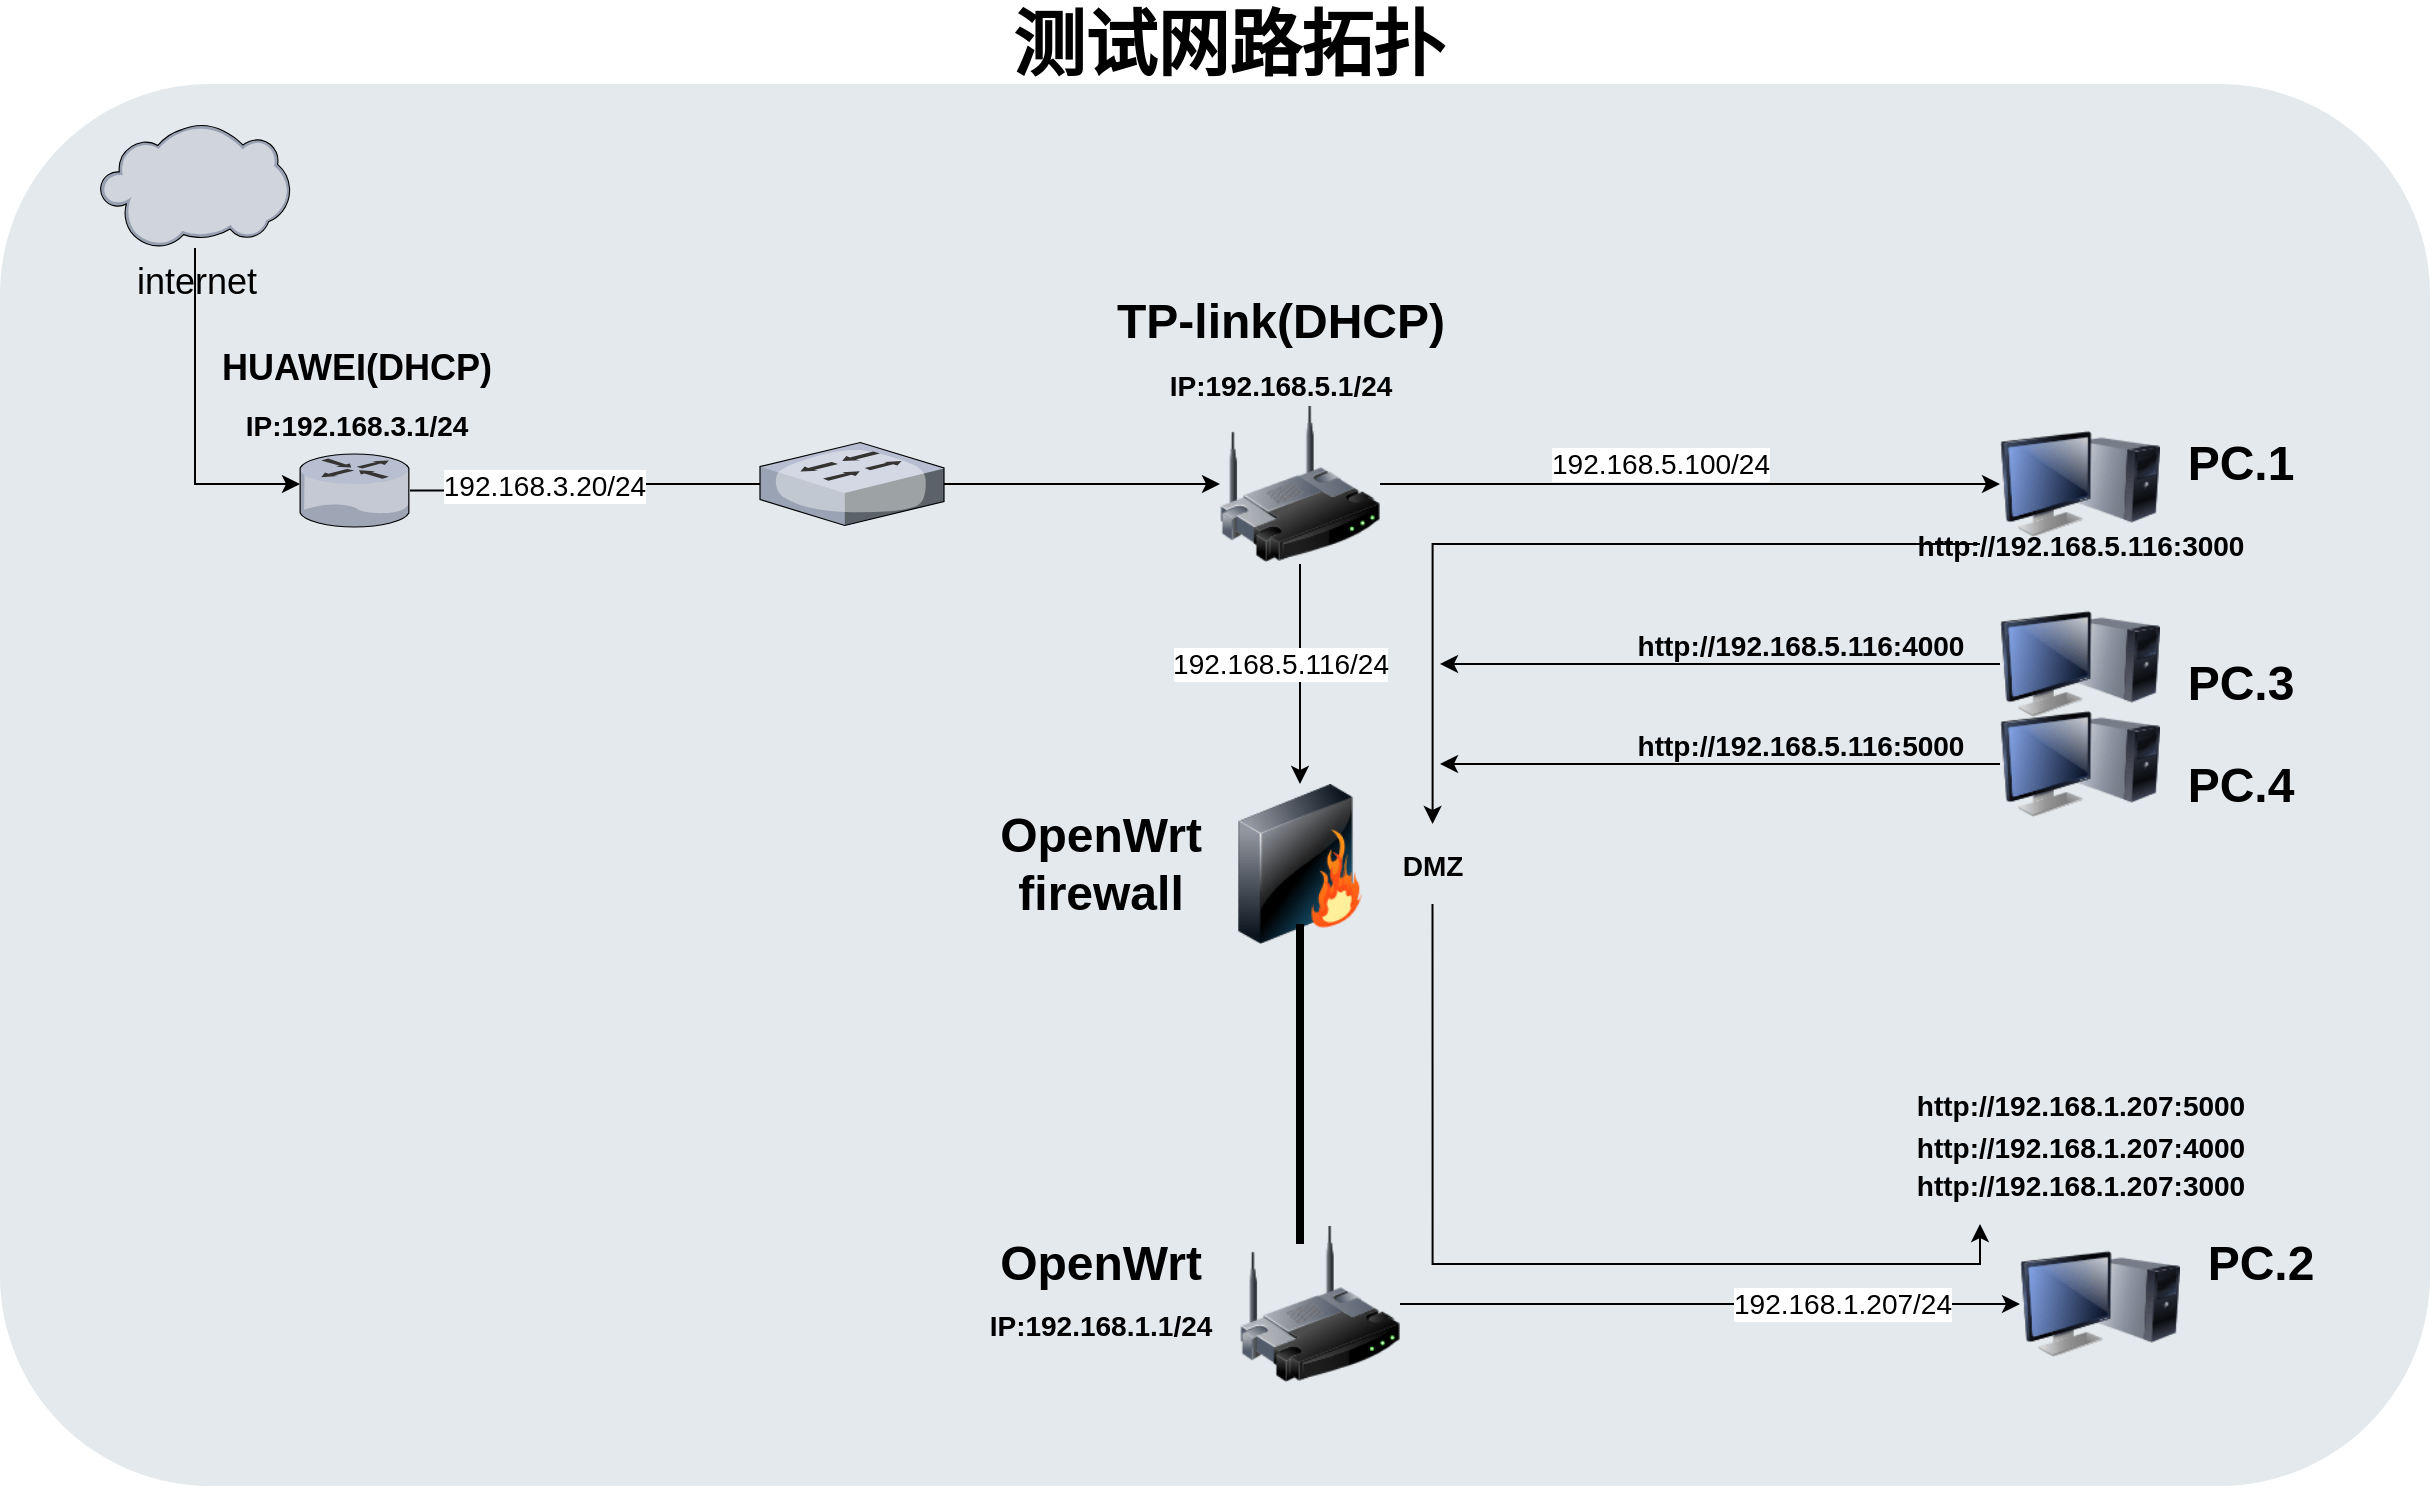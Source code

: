 <mxfile version="19.0.3" type="device"><diagram id="0NFYhJKeJ1Wbg6J89MJ9" name="第 1 页"><mxGraphModel dx="1350" dy="878" grid="1" gridSize="10" guides="1" tooltips="1" connect="1" arrows="1" fold="1" page="1" pageScale="1" pageWidth="827" pageHeight="1169" math="0" shadow="0"><root><mxCell id="0"/><mxCell id="1" parent="0"/><mxCell id="d3gGo3_QqD5uR5dgw455-1" value="" style="rounded=1;whiteSpace=wrap;html=1;shadow=0;strokeColor=none;fillColor=#BAC8D3;gradientColor=none;fontSize=18;fontColor=#F08705;opacity=40;fontStyle=0;strokeWidth=3;" parent="1" vertex="1"><mxGeometry x="350" y="70" width="1215" height="701" as="geometry"/></mxCell><mxCell id="oJLlIEhfbVVBGo9704ud-11" style="edgeStyle=orthogonalEdgeStyle;rounded=0;orthogonalLoop=1;jettySize=auto;html=1;startArrow=none;" parent="1" source="AwbxCMEhKmF4DLhqmrFk-6" target="3kxBuKvC75Z4-y1Pp-HC-1" edge="1"><mxGeometry relative="1" as="geometry"/></mxCell><mxCell id="oJLlIEhfbVVBGo9704ud-18" style="edgeStyle=orthogonalEdgeStyle;rounded=0;orthogonalLoop=1;jettySize=auto;html=1;fontSize=14;" parent="1" source="3kxBuKvC75Z4-y1Pp-HC-1" target="Wkr17wPM7rGbLl4nuKxG-3" edge="1"><mxGeometry relative="1" as="geometry"/></mxCell><mxCell id="oJLlIEhfbVVBGo9704ud-21" value="192.168.5.100/24" style="edgeLabel;html=1;align=center;verticalAlign=middle;resizable=0;points=[];fontSize=14;" parent="oJLlIEhfbVVBGo9704ud-18" vertex="1" connectable="0"><mxGeometry x="-0.804" y="-2" relative="1" as="geometry"><mxPoint x="109" y="-12" as="offset"/></mxGeometry></mxCell><mxCell id="oJLlIEhfbVVBGo9704ud-25" style="edgeStyle=orthogonalEdgeStyle;rounded=0;orthogonalLoop=1;jettySize=auto;html=1;exitX=0.5;exitY=1;exitDx=0;exitDy=0;fontSize=14;" parent="1" source="3kxBuKvC75Z4-y1Pp-HC-1" target="oJLlIEhfbVVBGo9704ud-1" edge="1"><mxGeometry relative="1" as="geometry"/></mxCell><mxCell id="AwbxCMEhKmF4DLhqmrFk-5" value="192.168.5.116/24" style="edgeLabel;html=1;align=center;verticalAlign=middle;resizable=0;points=[];fontSize=14;" parent="oJLlIEhfbVVBGo9704ud-25" vertex="1" connectable="0"><mxGeometry x="-0.691" y="-1" relative="1" as="geometry"><mxPoint x="-9" y="33" as="offset"/></mxGeometry></mxCell><mxCell id="3kxBuKvC75Z4-y1Pp-HC-1" value="" style="image;html=1;image=img/lib/clip_art/networking/Wireless_Router_128x128.png;shadow=0;strokeColor=#000000;fillColor=#FFFFFF;gradientColor=none;fontSize=18;fontColor=#F08705;fontStyle=0" parent="1" vertex="1"><mxGeometry x="960" y="230" width="80" height="80" as="geometry"/></mxCell><mxCell id="Wkr17wPM7rGbLl4nuKxG-2" value="" style="edgeStyle=orthogonalEdgeStyle;rounded=0;orthogonalLoop=1;jettySize=auto;html=1;" parent="1" source="vtmzo7SQS6BUSjo5uDRS-2" target="Wkr17wPM7rGbLl4nuKxG-1" edge="1"><mxGeometry relative="1" as="geometry"/></mxCell><mxCell id="oJLlIEhfbVVBGo9704ud-24" value="192.168.1.207/24" style="edgeLabel;html=1;align=center;verticalAlign=middle;resizable=0;points=[];fontSize=14;" parent="Wkr17wPM7rGbLl4nuKxG-2" vertex="1" connectable="0"><mxGeometry x="0.647" y="-3" relative="1" as="geometry"><mxPoint x="-35" y="-3" as="offset"/></mxGeometry></mxCell><mxCell id="vtmzo7SQS6BUSjo5uDRS-2" value="" style="image;html=1;image=img/lib/clip_art/networking/Wireless_Router_128x128.png;shadow=0;strokeColor=#000000;fillColor=#FFFFFF;gradientColor=none;fontSize=18;fontColor=#F08705;fontStyle=0" parent="1" vertex="1"><mxGeometry x="970" y="640" width="80" height="80" as="geometry"/></mxCell><mxCell id="Wkr17wPM7rGbLl4nuKxG-1" value="" style="image;html=1;image=img/lib/clip_art/computers/Monitor_Tower_128x128.png;shadow=0;strokeColor=#000000;fillColor=#FFFFFF;gradientColor=none;fontSize=18;fontColor=#F08705;fontStyle=0" parent="1" vertex="1"><mxGeometry x="1360" y="640" width="80" height="80" as="geometry"/></mxCell><mxCell id="Wkr17wPM7rGbLl4nuKxG-3" value="" style="image;html=1;image=img/lib/clip_art/computers/Monitor_Tower_128x128.png;shadow=0;strokeColor=#000000;fillColor=#FFFFFF;gradientColor=none;fontSize=18;fontColor=#F08705;fontStyle=0" parent="1" vertex="1"><mxGeometry x="1350" y="230" width="80" height="80" as="geometry"/></mxCell><mxCell id="Wkr17wPM7rGbLl4nuKxG-5" value="TP-link(DHCP)" style="text;strokeColor=none;fillColor=none;html=1;fontSize=24;fontStyle=1;verticalAlign=middle;align=center;" parent="1" vertex="1"><mxGeometry x="940" y="169.25" width="100" height="40" as="geometry"/></mxCell><mxCell id="Wkr17wPM7rGbLl4nuKxG-9" value="PC.1" style="text;strokeColor=none;fillColor=none;html=1;fontSize=24;fontStyle=1;verticalAlign=middle;align=center;" parent="1" vertex="1"><mxGeometry x="1420" y="240" width="100" height="40" as="geometry"/></mxCell><mxCell id="Wkr17wPM7rGbLl4nuKxG-11" value="PC.2" style="text;strokeColor=none;fillColor=none;html=1;fontSize=24;fontStyle=1;verticalAlign=middle;align=center;" parent="1" vertex="1"><mxGeometry x="1430" y="640" width="100" height="40" as="geometry"/></mxCell><mxCell id="oJLlIEhfbVVBGo9704ud-1" value="" style="image;html=1;image=img/lib/clip_art/networking/Firewall_128x128.png;shadow=0;strokeColor=#000000;fillColor=#FFFFFF;gradientColor=none;fontSize=18;fontColor=#F08705;fontStyle=0" parent="1" vertex="1"><mxGeometry x="960" y="420" width="80" height="80" as="geometry"/></mxCell><mxCell id="oJLlIEhfbVVBGo9704ud-4" value="OpenWrt" style="text;strokeColor=none;fillColor=none;html=1;fontSize=24;fontStyle=1;verticalAlign=middle;align=center;" parent="1" vertex="1"><mxGeometry x="850" y="640" width="100" height="40" as="geometry"/></mxCell><mxCell id="oJLlIEhfbVVBGo9704ud-5" value="&lt;font style=&quot;font-size: 18px;&quot;&gt;internet&lt;/font&gt;" style="verticalLabelPosition=bottom;sketch=0;aspect=fixed;html=1;verticalAlign=top;strokeColor=none;align=center;outlineConnect=0;shape=mxgraph.citrix.cloud;" parent="1" vertex="1"><mxGeometry x="400" y="90" width="95" height="62" as="geometry"/></mxCell><mxCell id="oJLlIEhfbVVBGo9704ud-8" style="edgeStyle=orthogonalEdgeStyle;rounded=0;orthogonalLoop=1;jettySize=auto;html=1;" parent="1" source="oJLlIEhfbVVBGo9704ud-5" target="oJLlIEhfbVVBGo9704ud-6" edge="1"><mxGeometry relative="1" as="geometry"><Array as="points"><mxPoint x="510" y="270"/></Array></mxGeometry></mxCell><mxCell id="oJLlIEhfbVVBGo9704ud-6" value="" style="verticalLabelPosition=bottom;sketch=0;aspect=fixed;html=1;verticalAlign=top;strokeColor=none;align=center;outlineConnect=0;shape=mxgraph.citrix.router;" parent="1" vertex="1"><mxGeometry x="500" y="255" width="55" height="36.5" as="geometry"/></mxCell><mxCell id="oJLlIEhfbVVBGo9704ud-14" value="&lt;font style=&quot;font-size: 14px;&quot;&gt;IP:192.168.3.1/24&lt;/font&gt;" style="text;strokeColor=none;fillColor=none;html=1;fontSize=16;fontStyle=1;verticalAlign=middle;align=center;" parent="1" vertex="1"><mxGeometry x="477.5" y="220" width="100" height="40" as="geometry"/></mxCell><mxCell id="oJLlIEhfbVVBGo9704ud-20" value="&lt;font style=&quot;font-size: 14px;&quot;&gt;IP:192.168.5.1/24&lt;/font&gt;" style="text;strokeColor=none;fillColor=none;html=1;fontSize=16;fontStyle=1;verticalAlign=middle;align=center;" parent="1" vertex="1"><mxGeometry x="940" y="200" width="100" height="40" as="geometry"/></mxCell><mxCell id="oJLlIEhfbVVBGo9704ud-23" value="&lt;font style=&quot;font-size: 14px;&quot;&gt;IP:192.168.1.1/24&lt;/font&gt;" style="text;strokeColor=none;fillColor=none;html=1;fontSize=16;fontStyle=1;verticalAlign=middle;align=center;" parent="1" vertex="1"><mxGeometry x="850" y="670" width="100" height="40" as="geometry"/></mxCell><mxCell id="AwbxCMEhKmF4DLhqmrFk-2" value="OpenWrt&lt;br&gt;firewall&lt;br&gt;" style="text;strokeColor=none;fillColor=none;html=1;fontSize=24;fontStyle=1;verticalAlign=middle;align=center;" parent="1" vertex="1"><mxGeometry x="850" y="440" width="100" height="40" as="geometry"/></mxCell><mxCell id="AwbxCMEhKmF4DLhqmrFk-4" value="" style="line;strokeWidth=4;direction=south;html=1;perimeter=backbonePerimeter;points=[];outlineConnect=0;fontSize=14;" parent="1" vertex="1"><mxGeometry x="995" y="490" width="10" height="160" as="geometry"/></mxCell><mxCell id="AwbxCMEhKmF4DLhqmrFk-6" value="" style="verticalLabelPosition=bottom;sketch=0;aspect=fixed;html=1;verticalAlign=top;strokeColor=none;align=center;outlineConnect=0;shape=mxgraph.citrix.switch;fontSize=18;" parent="1" vertex="1"><mxGeometry x="730" y="249.25" width="92" height="41.5" as="geometry"/></mxCell><mxCell id="AwbxCMEhKmF4DLhqmrFk-7" value="" style="edgeStyle=orthogonalEdgeStyle;rounded=0;orthogonalLoop=1;jettySize=auto;html=1;endArrow=none;" parent="1" source="oJLlIEhfbVVBGo9704ud-6" target="AwbxCMEhKmF4DLhqmrFk-6" edge="1"><mxGeometry relative="1" as="geometry"><mxPoint x="625" y="270.1" as="sourcePoint"/><mxPoint x="892.5" y="270" as="targetPoint"/></mxGeometry></mxCell><mxCell id="AwbxCMEhKmF4DLhqmrFk-8" value="192.168.3.20/24" style="edgeLabel;html=1;align=center;verticalAlign=middle;resizable=0;points=[];fontSize=14;" parent="AwbxCMEhKmF4DLhqmrFk-7" vertex="1" connectable="0"><mxGeometry x="-0.813" relative="1" as="geometry"><mxPoint x="50" y="-3" as="offset"/></mxGeometry></mxCell><mxCell id="AwbxCMEhKmF4DLhqmrFk-10" value="&lt;font style=&quot;font-size: 18px;&quot;&gt;HUAWEI(DHCP)&lt;/font&gt;" style="text;strokeColor=none;fillColor=none;html=1;fontSize=24;fontStyle=1;verticalAlign=middle;align=center;" parent="1" vertex="1"><mxGeometry x="477.5" y="190" width="100" height="40" as="geometry"/></mxCell><mxCell id="AwbxCMEhKmF4DLhqmrFk-11" value="&lt;font style=&quot;font-size: 36px;&quot;&gt;测试网路拓扑&lt;/font&gt;" style="text;strokeColor=none;fillColor=none;html=1;fontSize=24;fontStyle=1;verticalAlign=middle;align=center;" parent="1" vertex="1"><mxGeometry x="790" y="30" width="347.5" height="40" as="geometry"/></mxCell><mxCell id="Q2xSGU-7l1FQTSAdW9OJ-9" style="edgeStyle=orthogonalEdgeStyle;rounded=0;orthogonalLoop=1;jettySize=auto;html=1;" edge="1" parent="1" source="Q2xSGU-7l1FQTSAdW9OJ-2" target="Q2xSGU-7l1FQTSAdW9OJ-5"><mxGeometry relative="1" as="geometry"/></mxCell><mxCell id="Q2xSGU-7l1FQTSAdW9OJ-2" value="&lt;font style=&quot;font-size: 14px;&quot;&gt;http://192.168.5.116:3000&lt;/font&gt;" style="text;strokeColor=none;fillColor=none;html=1;fontSize=16;fontStyle=1;verticalAlign=middle;align=center;" vertex="1" parent="1"><mxGeometry x="1340" y="280" width="100" height="40" as="geometry"/></mxCell><mxCell id="Q2xSGU-7l1FQTSAdW9OJ-17" style="edgeStyle=orthogonalEdgeStyle;rounded=0;orthogonalLoop=1;jettySize=auto;html=1;exitX=0.5;exitY=1;exitDx=0;exitDy=0;entryX=0;entryY=1;entryDx=0;entryDy=0;" edge="1" parent="1" source="Q2xSGU-7l1FQTSAdW9OJ-5" target="Q2xSGU-7l1FQTSAdW9OJ-7"><mxGeometry relative="1" as="geometry"/></mxCell><mxCell id="Q2xSGU-7l1FQTSAdW9OJ-5" value="&lt;span style=&quot;font-size: 14px;&quot;&gt;DMZ&lt;/span&gt;" style="text;strokeColor=none;fillColor=none;html=1;fontSize=16;fontStyle=1;verticalAlign=middle;align=center;" vertex="1" parent="1"><mxGeometry x="1016.25" y="440" width="100" height="40" as="geometry"/></mxCell><mxCell id="Q2xSGU-7l1FQTSAdW9OJ-7" value="&lt;font style=&quot;font-size: 14px;&quot;&gt;http://192.168.1.207:3000&lt;/font&gt;" style="text;strokeColor=none;fillColor=none;html=1;fontSize=16;fontStyle=1;verticalAlign=middle;align=center;" vertex="1" parent="1"><mxGeometry x="1340" y="600" width="100" height="40" as="geometry"/></mxCell><mxCell id="Q2xSGU-7l1FQTSAdW9OJ-25" style="edgeStyle=orthogonalEdgeStyle;rounded=0;orthogonalLoop=1;jettySize=auto;html=1;" edge="1" parent="1" source="Q2xSGU-7l1FQTSAdW9OJ-20"><mxGeometry relative="1" as="geometry"><mxPoint x="1070" y="360" as="targetPoint"/><Array as="points"><mxPoint x="1070" y="360"/></Array></mxGeometry></mxCell><mxCell id="Q2xSGU-7l1FQTSAdW9OJ-20" value="" style="image;html=1;image=img/lib/clip_art/computers/Monitor_Tower_128x128.png;shadow=0;strokeColor=#000000;fillColor=#FFFFFF;gradientColor=none;fontSize=18;fontColor=#F08705;fontStyle=0" vertex="1" parent="1"><mxGeometry x="1350" y="320" width="80" height="80" as="geometry"/></mxCell><mxCell id="Q2xSGU-7l1FQTSAdW9OJ-21" value="PC.3" style="text;strokeColor=none;fillColor=none;html=1;fontSize=24;fontStyle=1;verticalAlign=middle;align=center;" vertex="1" parent="1"><mxGeometry x="1420" y="350" width="100" height="40" as="geometry"/></mxCell><mxCell id="Q2xSGU-7l1FQTSAdW9OJ-22" value="PC.4" style="text;strokeColor=none;fillColor=none;html=1;fontSize=24;fontStyle=1;verticalAlign=middle;align=center;" vertex="1" parent="1"><mxGeometry x="1420" y="400.5" width="100" height="40" as="geometry"/></mxCell><mxCell id="Q2xSGU-7l1FQTSAdW9OJ-27" style="edgeStyle=orthogonalEdgeStyle;rounded=0;orthogonalLoop=1;jettySize=auto;html=1;" edge="1" parent="1" source="Q2xSGU-7l1FQTSAdW9OJ-24"><mxGeometry relative="1" as="geometry"><mxPoint x="1070" y="410" as="targetPoint"/></mxGeometry></mxCell><mxCell id="Q2xSGU-7l1FQTSAdW9OJ-24" value="" style="image;html=1;image=img/lib/clip_art/computers/Monitor_Tower_128x128.png;shadow=0;strokeColor=#000000;fillColor=#FFFFFF;gradientColor=none;fontSize=18;fontColor=#F08705;fontStyle=0" vertex="1" parent="1"><mxGeometry x="1350" y="370" width="80" height="80" as="geometry"/></mxCell><mxCell id="Q2xSGU-7l1FQTSAdW9OJ-31" value="&lt;font style=&quot;font-size: 14px;&quot;&gt;http://192.168.5.116:5000&lt;/font&gt;" style="text;strokeColor=none;fillColor=none;html=1;fontSize=16;fontStyle=1;verticalAlign=middle;align=center;" vertex="1" parent="1"><mxGeometry x="1200" y="380" width="100" height="40" as="geometry"/></mxCell><mxCell id="Q2xSGU-7l1FQTSAdW9OJ-33" value="&lt;font style=&quot;font-size: 14px;&quot;&gt;http://192.168.5.116:4000&lt;/font&gt;" style="text;strokeColor=none;fillColor=none;html=1;fontSize=16;fontStyle=1;verticalAlign=middle;align=center;" vertex="1" parent="1"><mxGeometry x="1200" y="330" width="100" height="40" as="geometry"/></mxCell><mxCell id="Q2xSGU-7l1FQTSAdW9OJ-34" value="&lt;font style=&quot;font-size: 14px;&quot;&gt;http://192.168.1.207:4000&lt;/font&gt;" style="text;strokeColor=none;fillColor=none;html=1;fontSize=16;fontStyle=1;verticalAlign=middle;align=center;" vertex="1" parent="1"><mxGeometry x="1340" y="581" width="100" height="40" as="geometry"/></mxCell><mxCell id="Q2xSGU-7l1FQTSAdW9OJ-35" value="&lt;font style=&quot;font-size: 14px;&quot;&gt;http://192.168.1.207:5000&lt;/font&gt;" style="text;strokeColor=none;fillColor=none;html=1;fontSize=16;fontStyle=1;verticalAlign=middle;align=center;" vertex="1" parent="1"><mxGeometry x="1340" y="560" width="100" height="40" as="geometry"/></mxCell></root></mxGraphModel></diagram></mxfile>
